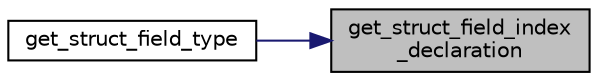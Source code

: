 digraph "get_struct_field_index_declaration"
{
 // LATEX_PDF_SIZE
  edge [fontname="Helvetica",fontsize="10",labelfontname="Helvetica",labelfontsize="10"];
  node [fontname="Helvetica",fontsize="10",shape=record];
  rankdir="RL";
  Node1 [label="get_struct_field_index\l_declaration",height=0.2,width=0.4,color="black", fillcolor="grey75", style="filled", fontcolor="black",tooltip=" "];
  Node1 -> Node2 [dir="back",color="midnightblue",fontsize="10",style="solid",fontname="Helvetica"];
  Node2 [label="get_struct_field_type",height=0.2,width=0.4,color="black", fillcolor="white", style="filled",URL="$d0/d41/utility_8c.html#a9e964faec15df915195e3ffd8d470c4a",tooltip=" "];
}
